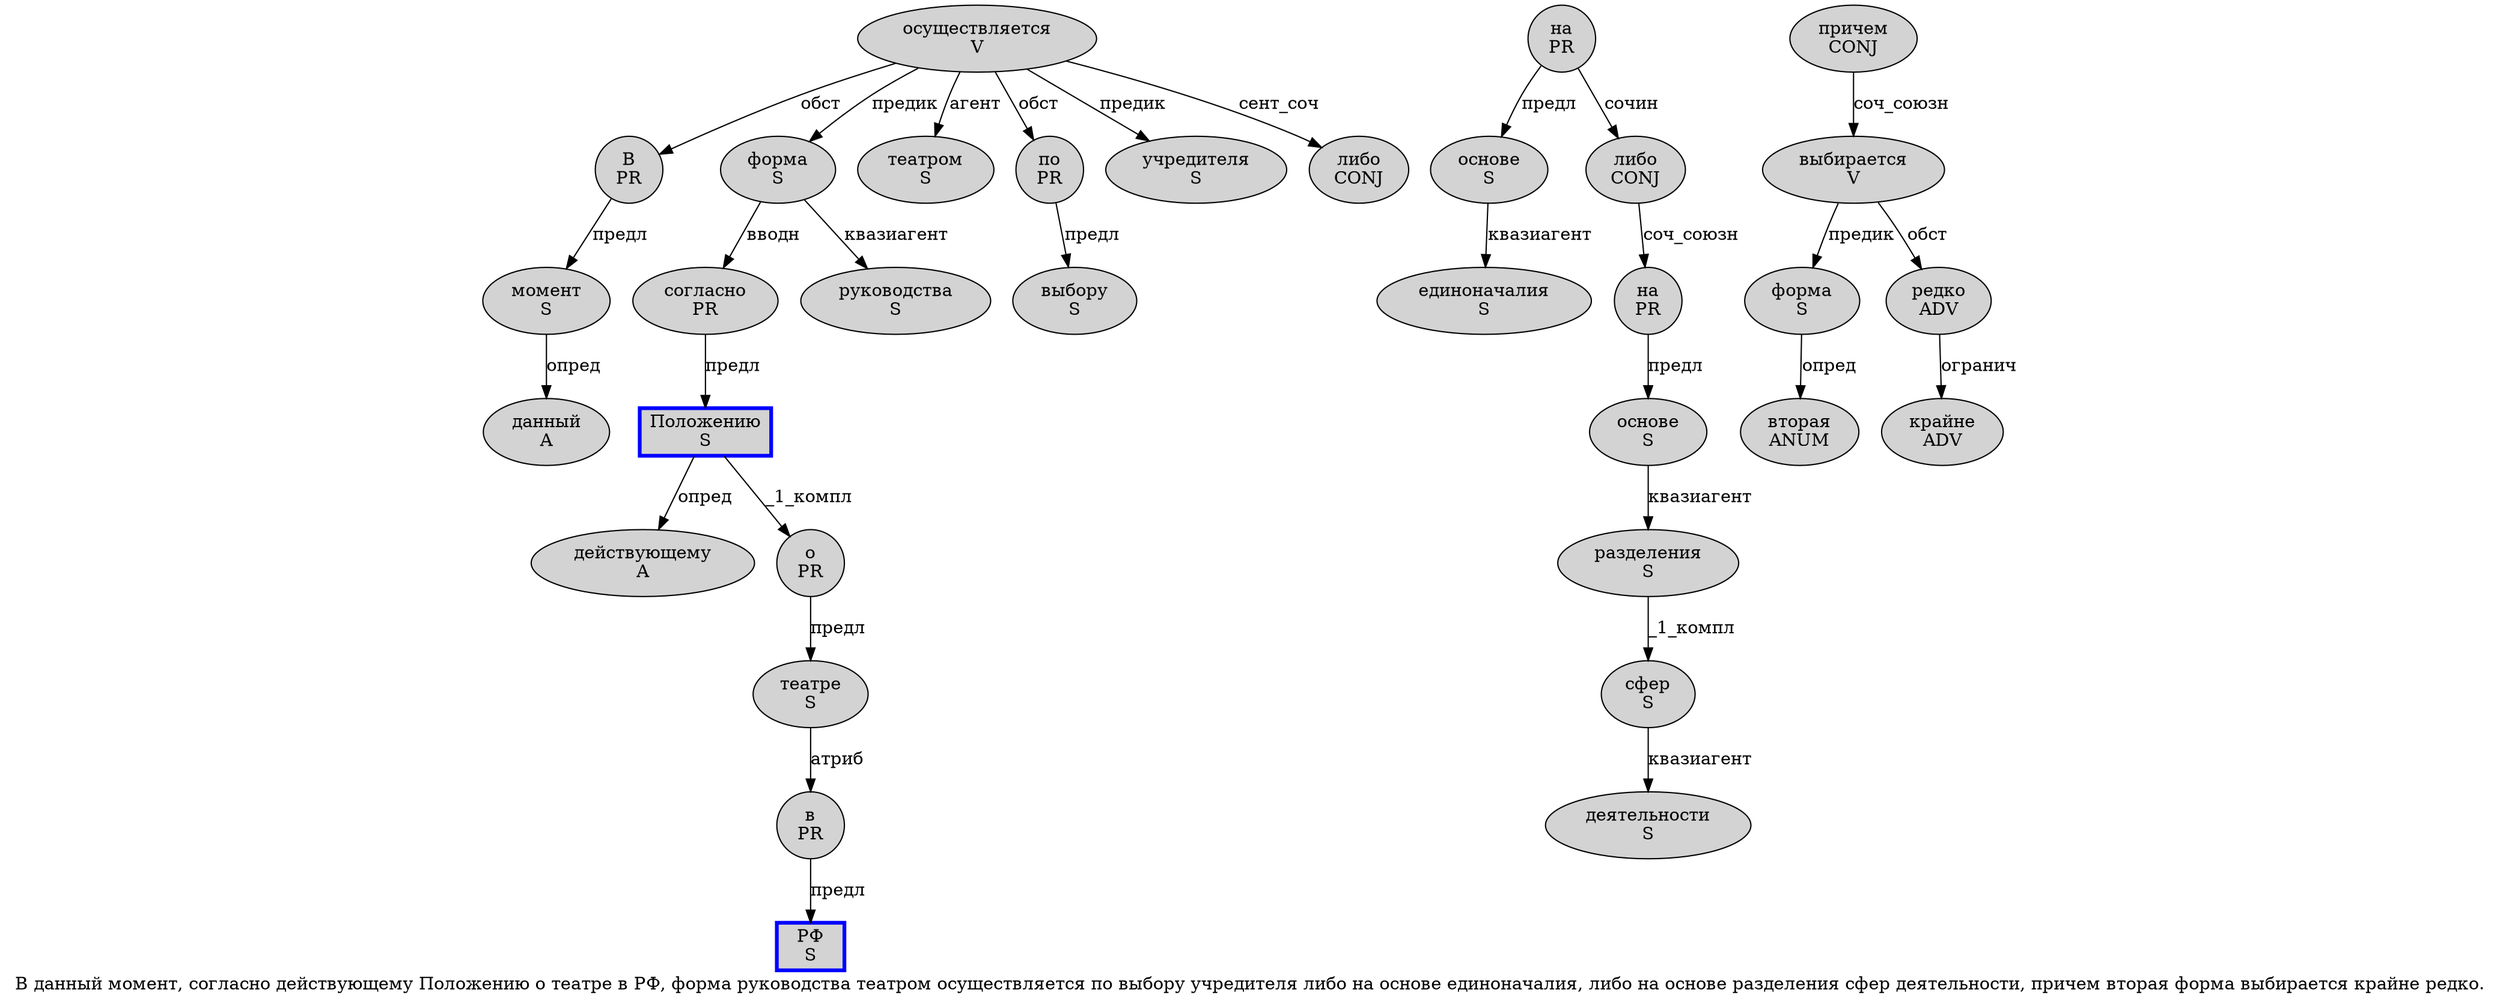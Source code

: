 digraph SENTENCE_77 {
	graph [label="В данный момент, согласно действующему Положению о театре в РФ, форма руководства театром осуществляется по выбору учредителя либо на основе единоначалия, либо на основе разделения сфер деятельности, причем вторая форма выбирается крайне редко."]
	node [style=filled]
		0 [label="В
PR" color="" fillcolor=lightgray penwidth=1 shape=ellipse]
		1 [label="данный
A" color="" fillcolor=lightgray penwidth=1 shape=ellipse]
		2 [label="момент
S" color="" fillcolor=lightgray penwidth=1 shape=ellipse]
		4 [label="согласно
PR" color="" fillcolor=lightgray penwidth=1 shape=ellipse]
		5 [label="действующему
A" color="" fillcolor=lightgray penwidth=1 shape=ellipse]
		6 [label="Положению
S" color=blue fillcolor=lightgray penwidth=3 shape=box]
		7 [label="о
PR" color="" fillcolor=lightgray penwidth=1 shape=ellipse]
		8 [label="театре
S" color="" fillcolor=lightgray penwidth=1 shape=ellipse]
		9 [label="в
PR" color="" fillcolor=lightgray penwidth=1 shape=ellipse]
		10 [label="РФ
S" color=blue fillcolor=lightgray penwidth=3 shape=box]
		12 [label="форма
S" color="" fillcolor=lightgray penwidth=1 shape=ellipse]
		13 [label="руководства
S" color="" fillcolor=lightgray penwidth=1 shape=ellipse]
		14 [label="театром
S" color="" fillcolor=lightgray penwidth=1 shape=ellipse]
		15 [label="осуществляется
V" color="" fillcolor=lightgray penwidth=1 shape=ellipse]
		16 [label="по
PR" color="" fillcolor=lightgray penwidth=1 shape=ellipse]
		17 [label="выбору
S" color="" fillcolor=lightgray penwidth=1 shape=ellipse]
		18 [label="учредителя
S" color="" fillcolor=lightgray penwidth=1 shape=ellipse]
		19 [label="либо
CONJ" color="" fillcolor=lightgray penwidth=1 shape=ellipse]
		20 [label="на
PR" color="" fillcolor=lightgray penwidth=1 shape=ellipse]
		21 [label="основе
S" color="" fillcolor=lightgray penwidth=1 shape=ellipse]
		22 [label="единоначалия
S" color="" fillcolor=lightgray penwidth=1 shape=ellipse]
		24 [label="либо
CONJ" color="" fillcolor=lightgray penwidth=1 shape=ellipse]
		25 [label="на
PR" color="" fillcolor=lightgray penwidth=1 shape=ellipse]
		26 [label="основе
S" color="" fillcolor=lightgray penwidth=1 shape=ellipse]
		27 [label="разделения
S" color="" fillcolor=lightgray penwidth=1 shape=ellipse]
		28 [label="сфер
S" color="" fillcolor=lightgray penwidth=1 shape=ellipse]
		29 [label="деятельности
S" color="" fillcolor=lightgray penwidth=1 shape=ellipse]
		31 [label="причем
CONJ" color="" fillcolor=lightgray penwidth=1 shape=ellipse]
		32 [label="вторая
ANUM" color="" fillcolor=lightgray penwidth=1 shape=ellipse]
		33 [label="форма
S" color="" fillcolor=lightgray penwidth=1 shape=ellipse]
		34 [label="выбирается
V" color="" fillcolor=lightgray penwidth=1 shape=ellipse]
		35 [label="крайне
ADV" color="" fillcolor=lightgray penwidth=1 shape=ellipse]
		36 [label="редко
ADV" color="" fillcolor=lightgray penwidth=1 shape=ellipse]
			4 -> 6 [label="предл"]
			7 -> 8 [label="предл"]
			28 -> 29 [label="квазиагент"]
			33 -> 32 [label="опред"]
			2 -> 1 [label="опред"]
			6 -> 5 [label="опред"]
			6 -> 7 [label="_1_компл"]
			0 -> 2 [label="предл"]
			12 -> 4 [label="вводн"]
			12 -> 13 [label="квазиагент"]
			20 -> 21 [label="предл"]
			20 -> 24 [label="сочин"]
			9 -> 10 [label="предл"]
			31 -> 34 [label="соч_союзн"]
			8 -> 9 [label="атриб"]
			34 -> 33 [label="предик"]
			34 -> 36 [label="обст"]
			26 -> 27 [label="квазиагент"]
			15 -> 0 [label="обст"]
			15 -> 12 [label="предик"]
			15 -> 14 [label="агент"]
			15 -> 16 [label="обст"]
			15 -> 18 [label="предик"]
			15 -> 19 [label="сент_соч"]
			36 -> 35 [label="огранич"]
			27 -> 28 [label="_1_компл"]
			16 -> 17 [label="предл"]
			21 -> 22 [label="квазиагент"]
			24 -> 25 [label="соч_союзн"]
			25 -> 26 [label="предл"]
}